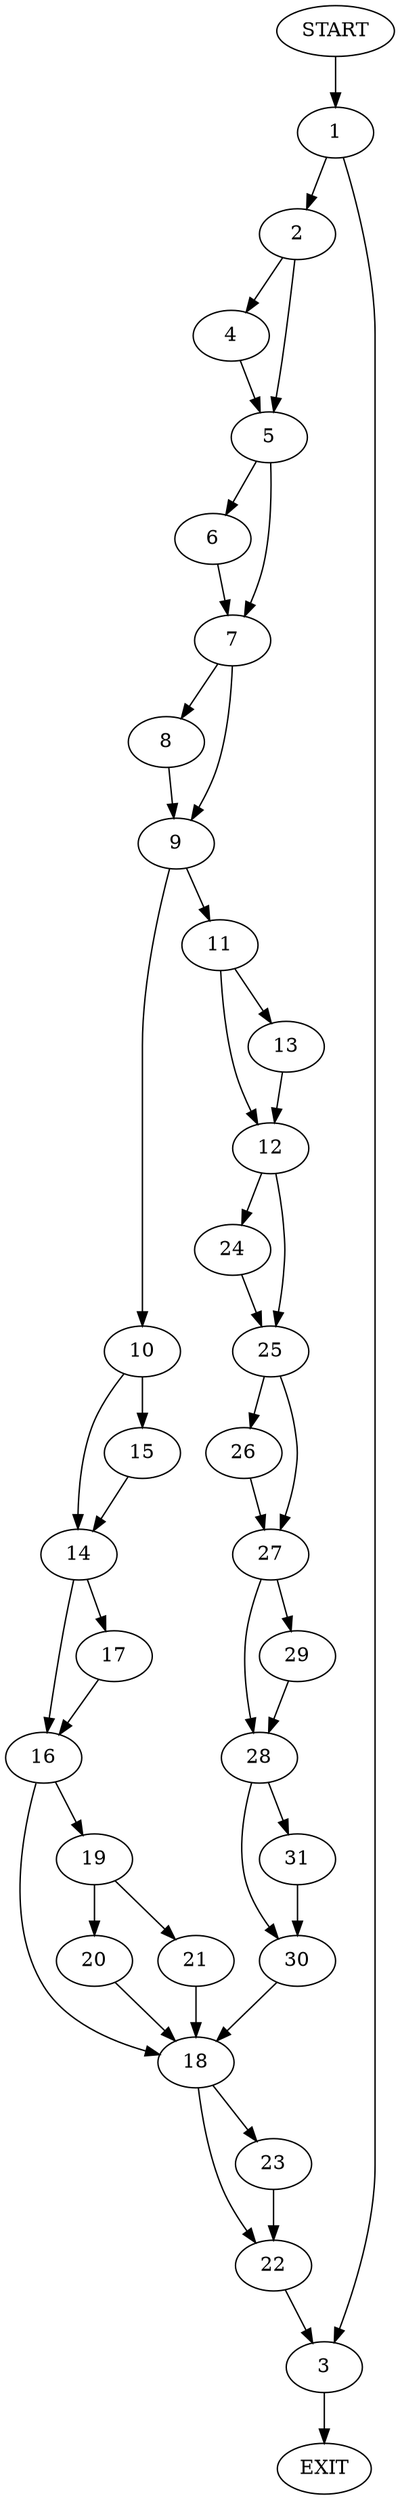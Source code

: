 digraph {
0 [label="START"]
32 [label="EXIT"]
0 -> 1
1 -> 2
1 -> 3
2 -> 4
2 -> 5
3 -> 32
4 -> 5
5 -> 6
5 -> 7
7 -> 8
7 -> 9
6 -> 7
9 -> 10
9 -> 11
8 -> 9
11 -> 12
11 -> 13
10 -> 14
10 -> 15
14 -> 16
14 -> 17
15 -> 14
17 -> 16
16 -> 18
16 -> 19
19 -> 20
19 -> 21
18 -> 22
18 -> 23
20 -> 18
21 -> 18
12 -> 24
12 -> 25
13 -> 12
25 -> 26
25 -> 27
24 -> 25
27 -> 28
27 -> 29
26 -> 27
29 -> 28
28 -> 30
28 -> 31
30 -> 18
31 -> 30
23 -> 22
22 -> 3
}
